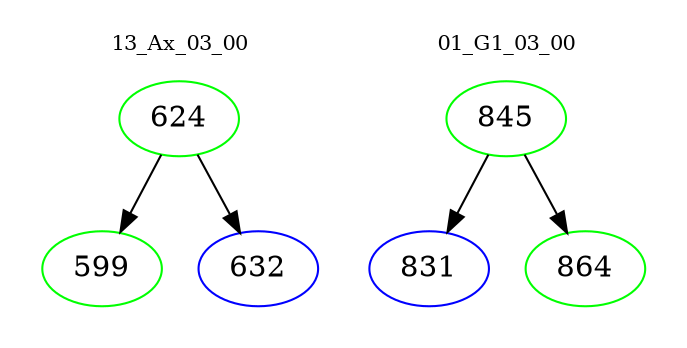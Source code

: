 digraph{
subgraph cluster_0 {
color = white
label = "13_Ax_03_00";
fontsize=10;
T0_624 [label="624", color="green"]
T0_624 -> T0_599 [color="black"]
T0_599 [label="599", color="green"]
T0_624 -> T0_632 [color="black"]
T0_632 [label="632", color="blue"]
}
subgraph cluster_1 {
color = white
label = "01_G1_03_00";
fontsize=10;
T1_845 [label="845", color="green"]
T1_845 -> T1_831 [color="black"]
T1_831 [label="831", color="blue"]
T1_845 -> T1_864 [color="black"]
T1_864 [label="864", color="green"]
}
}
